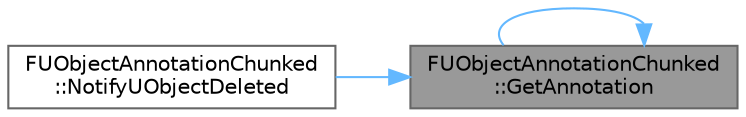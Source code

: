 digraph "FUObjectAnnotationChunked::GetAnnotation"
{
 // INTERACTIVE_SVG=YES
 // LATEX_PDF_SIZE
  bgcolor="transparent";
  edge [fontname=Helvetica,fontsize=10,labelfontname=Helvetica,labelfontsize=10];
  node [fontname=Helvetica,fontsize=10,shape=box,height=0.2,width=0.4];
  rankdir="RL";
  Node1 [id="Node000001",label="FUObjectAnnotationChunked\l::GetAnnotation",height=0.2,width=0.4,color="gray40", fillcolor="grey60", style="filled", fontcolor="black",tooltip="Return the annotation associated with a uobject."];
  Node1 -> Node1 [id="edge1_Node000001_Node000001",dir="back",color="steelblue1",style="solid",tooltip=" "];
  Node1 -> Node2 [id="edge2_Node000001_Node000002",dir="back",color="steelblue1",style="solid",tooltip=" "];
  Node2 [id="Node000002",label="FUObjectAnnotationChunked\l::NotifyUObjectDeleted",height=0.2,width=0.4,color="grey40", fillcolor="white", style="filled",URL="$db/d5f/classFUObjectAnnotationChunked.html#ae73fc1c4d38edcad776a27662bff1c02",tooltip="Interface for FUObjectAllocator::FUObjectDeleteListener."];
}
